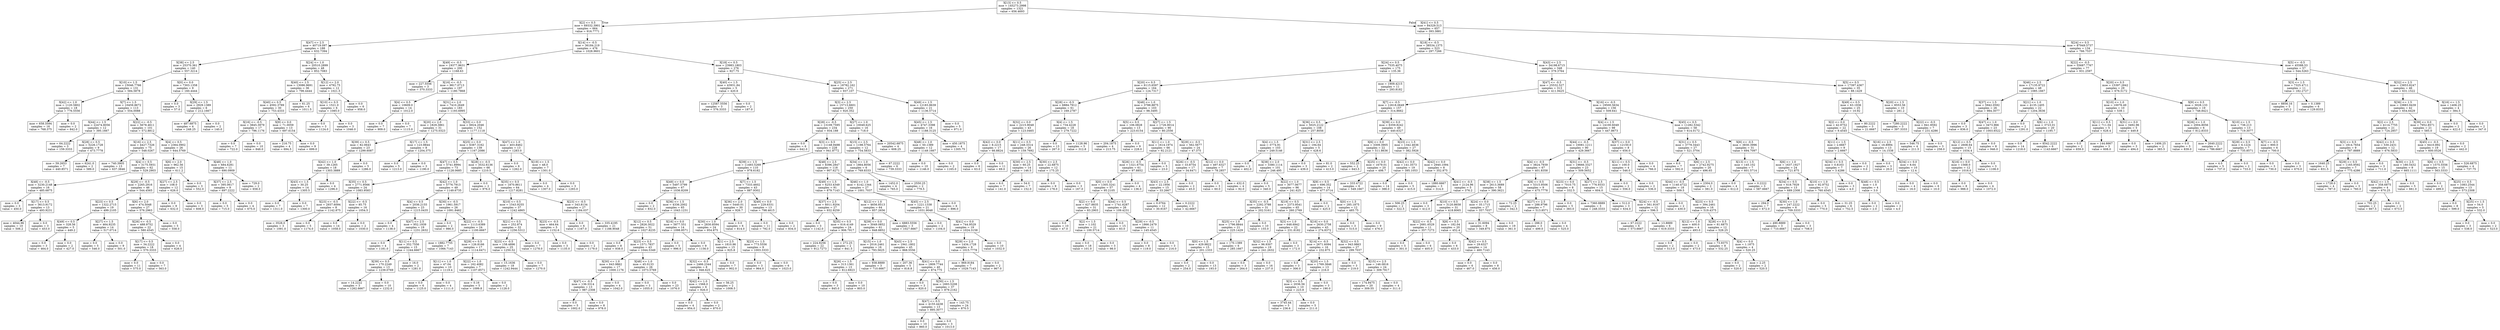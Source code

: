 digraph Tree {
node [shape=box] ;
0 [label="X[13] <= 0.5\nmse = 145273.2998\nsamples = 1321\nvalue = 656.4693"] ;
1 [label="X[2] <= 0.5\nmse = 69332.3901\nsamples = 664\nvalue = 916.7771"] ;
0 -> 1 [labeldistance=2.5, labelangle=45, headlabel="True"] ;
2 [label="X[47] <= 2.5\nmse = 40719.097\nsamples = 188\nvalue = 632.7394"] ;
1 -> 2 ;
3 [label="X[38] <= 2.5\nmse = 25370.361\nsamples = 140\nvalue = 557.3214"] ;
2 -> 3 ;
4 [label="X[10] <= 1.5\nmse = 15046.7766\nsamples = 131\nvalue = 584.5878"] ;
3 -> 4 ;
5 [label="X[42] <= 1.0\nmse = 1120.5802\nsamples = 18\nvalue = 776.5556"] ;
4 -> 5 ;
6 [label="mse = 658.3594\nsamples = 16\nvalue = 768.375"] ;
5 -> 6 ;
7 [label="mse = 0.0\nsamples = 2\nvalue = 842.0"] ;
5 -> 7 ;
8 [label="X[7] <= 1.5\nmse = 10459.8672\nsamples = 113\nvalue = 554.0088"] ;
4 -> 8 ;
9 [label="X[44] <= 1.5\nmse = 22474.8056\nsamples = 12\nvalue = 395.1667"] ;
8 -> 9 ;
10 [label="mse = 64.2222\nsamples = 3\nvalue = 159.3333"] ;
9 -> 10 ;
11 [label="X[28] <= 0.5\nmse = 5226.1728\nsamples = 9\nvalue = 473.7778"] ;
9 -> 11 ;
12 [label="mse = 59.2653\nsamples = 7\nvalue = 440.8571"] ;
11 -> 12 ;
13 [label="mse = 6241.0\nsamples = 2\nvalue = 589.0"] ;
11 -> 13 ;
14 [label="X[22] <= -0.5\nmse = 5678.4611\nsamples = 101\nvalue = 572.8812"] ;
8 -> 14 ;
15 [label="X[16] <= 2.5\nmse = 4427.7326\nsamples = 75\nvalue = 548.0267"] ;
14 -> 15 ;
16 [label="mse = 740.3905\nsamples = 13\nvalue = 637.3846"] ;
15 -> 16 ;
17 [label="X[4] <= 0.5\nmse = 3175.5931\nsamples = 62\nvalue = 529.2903"] ;
15 -> 17 ;
18 [label="X[48] <= -0.5\nmse = 3230.2148\nsamples = 16\nvalue = 485.6875"] ;
17 -> 18 ;
19 [label="mse = 0.0\nsamples = 3\nvalue = 450.0"] ;
18 -> 19 ;
20 [label="X[17] <= 0.5\nmse = 3613.9172\nsamples = 13\nvalue = 493.9231"] ;
18 -> 20 ;
21 [label="mse = 4044.96\nsamples = 10\nvalue = 506.2"] ;
20 -> 21 ;
22 [label="mse = 0.0\nsamples = 3\nvalue = 453.0"] ;
20 -> 22 ;
23 [label="X[29] <= -0.5\nmse = 2265.2916\nsamples = 46\nvalue = 544.4565"] ;
17 -> 23 ;
24 [label="X[23] <= 0.5\nmse = 1322.2715\nsamples = 19\nvalue = 499.2105"] ;
23 -> 24 ;
25 [label="X[49] <= 0.5\nmse = 328.56\nsamples = 5\nvalue = 449.2"] ;
24 -> 25 ;
26 [label="mse = 0.0\nsamples = 3\nvalue = 464.0"] ;
25 -> 26 ;
27 [label="mse = 0.0\nsamples = 2\nvalue = 427.0"] ;
25 -> 27 ;
28 [label="X[27] <= 1.5\nmse = 464.9235\nsamples = 14\nvalue = 517.0714"] ;
24 -> 28 ;
29 [label="mse = 0.0\nsamples = 5\nvalue = 546.0"] ;
28 -> 29 ;
30 [label="mse = 0.0\nsamples = 9\nvalue = 501.0"] ;
28 -> 30 ;
31 [label="X[6] <= 2.0\nmse = 474.5048\nsamples = 27\nvalue = 576.2963"] ;
23 -> 31 ;
32 [label="X[26] <= -0.5\nmse = 488.9752\nsamples = 22\nvalue = 580.4545"] ;
31 -> 32 ;
33 [label="X[17] <= 0.5\nmse = 34.2222\nsamples = 18\nvalue = 570.3333"] ;
32 -> 33 ;
34 [label="mse = 0.0\nsamples = 11\nvalue = 575.0"] ;
33 -> 34 ;
35 [label="mse = 0.0\nsamples = 7\nvalue = 563.0"] ;
33 -> 35 ;
36 [label="mse = 0.0\nsamples = 4\nvalue = 626.0"] ;
32 -> 36 ;
37 [label="mse = 0.0\nsamples = 5\nvalue = 558.0"] ;
31 -> 37 ;
38 [label="X[4] <= 0.5\nmse = 2364.0902\nsamples = 26\nvalue = 644.5769"] ;
14 -> 38 ;
39 [label="X[6] <= 2.0\nmse = 962.56\nsamples = 15\nvalue = 611.2"] ;
38 -> 39 ;
40 [label="X[27] <= 2.5\nmse = 108.0\nsamples = 12\nvalue = 626.0"] ;
39 -> 40 ;
41 [label="mse = 0.0\nsamples = 9\nvalue = 632.0"] ;
40 -> 41 ;
42 [label="mse = 0.0\nsamples = 3\nvalue = 608.0"] ;
40 -> 42 ;
43 [label="mse = 0.0\nsamples = 3\nvalue = 552.0"] ;
39 -> 43 ;
44 [label="X[48] <= 1.0\nmse = 684.6281\nsamples = 11\nvalue = 690.0909"] ;
38 -> 44 ;
45 [label="X[37] <= 2.5\nmse = 395.0617\nsamples = 9\nvalue = 697.2222"] ;
44 -> 45 ;
46 [label="mse = 0.0\nsamples = 5\nvalue = 715.0"] ;
45 -> 46 ;
47 [label="mse = 0.0\nsamples = 4\nvalue = 675.0"] ;
45 -> 47 ;
48 [label="mse = 729.0\nsamples = 2\nvalue = 658.0"] ;
44 -> 48 ;
49 [label="X[0] <= 0.0\nmse = 7303.1358\nsamples = 9\nvalue = 160.4444"] ;
3 -> 49 ;
50 [label="mse = 0.0\nsamples = 3\nvalue = 57.0"] ;
49 -> 50 ;
51 [label="X[29] <= 1.5\nmse = 2929.1389\nsamples = 6\nvalue = 212.1667"] ;
49 -> 51 ;
52 [label="mse = 487.6875\nsamples = 4\nvalue = 248.25"] ;
51 -> 52 ;
53 [label="mse = 0.0\nsamples = 2\nvalue = 140.0"] ;
51 -> 53 ;
54 [label="X[24] <= 1.0\nmse = 20510.2899\nsamples = 48\nvalue = 852.7083"] ;
2 -> 54 ;
55 [label="X[40] <= 1.5\nmse = 13086.9691\nsamples = 36\nvalue = 796.4444"] ;
54 -> 55 ;
56 [label="X[40] <= 0.5\nmse = 4592.3789\nsamples = 30\nvalue = 753.4333"] ;
55 -> 56 ;
57 [label="X[16] <= -0.5\nmse = 3845.3979\nsamples = 17\nvalue = 796.1176"] ;
56 -> 57 ;
58 [label="mse = 0.0\nsamples = 7\nvalue = 722.0"] ;
57 -> 58 ;
59 [label="mse = 0.0\nsamples = 10\nvalue = 848.0"] ;
57 -> 59 ;
60 [label="X[9] <= 0.0\nmse = 71.0059\nsamples = 13\nvalue = 697.6154"] ;
56 -> 60 ;
61 [label="mse = 216.75\nsamples = 4\nvalue = 694.5"] ;
60 -> 61 ;
62 [label="mse = 0.0\nsamples = 9\nvalue = 699.0"] ;
60 -> 62 ;
63 [label="mse = 61.25\nsamples = 6\nvalue = 1011.5"] ;
55 -> 63 ;
64 [label="X[12] <= 2.0\nmse = 4792.75\nsamples = 12\nvalue = 1021.5"] ;
54 -> 64 ;
65 [label="X[10] <= 0.5\nmse = 1521.0\nsamples = 6\nvalue = 1085.0"] ;
64 -> 65 ;
66 [label="mse = 0.0\nsamples = 3\nvalue = 1124.0"] ;
65 -> 66 ;
67 [label="mse = 0.0\nsamples = 3\nvalue = 1046.0"] ;
65 -> 67 ;
68 [label="mse = 0.0\nsamples = 6\nvalue = 958.0"] ;
64 -> 68 ;
69 [label="X[14] <= -0.5\nmse = 36184.219\nsamples = 476\nvalue = 1028.9601"] ;
1 -> 69 ;
70 [label="X[49] <= -0.5\nmse = 19377.9631\nsamples = 200\nvalue = 1168.63"] ;
69 -> 70 ;
71 [label="mse = 227.5556\nsamples = 3\nvalue = 370.3333"] ;
70 -> 71 ;
72 [label="X[16] <= -0.5\nmse = 9817.0713\nsamples = 197\nvalue = 1180.7868"] ;
70 -> 72 ;
73 [label="X[4] <= 0.5\nmse = 10609.0\nsamples = 14\nvalue = 1012.0"] ;
72 -> 73 ;
74 [label="mse = 0.0\nsamples = 7\nvalue = 909.0"] ;
73 -> 74 ;
75 [label="mse = 0.0\nsamples = 7\nvalue = 1115.0"] ;
73 -> 75 ;
76 [label="X[31] <= 2.0\nmse = 7410.2649\nsamples = 183\nvalue = 1193.6995"] ;
72 -> 76 ;
77 [label="X[20] <= 2.0\nmse = 1829.3861\nsamples = 31\nvalue = 1275.0323"] ;
76 -> 77 ;
78 [label="X[39] <= 0.5\nmse = 82.0643\nsamples = 23\nvalue = 1299.6087"] ;
77 -> 78 ;
79 [label="X[42] <= 1.0\nmse = 39.1265\nsamples = 18\nvalue = 1303.3889"] ;
78 -> 79 ;
80 [label="X[43] <= 1.5\nmse = 30.25\nsamples = 14\nvalue = 1305.5"] ;
79 -> 80 ;
81 [label="mse = 0.0\nsamples = 7\nvalue = 1311.0"] ;
80 -> 81 ;
82 [label="mse = 0.0\nsamples = 7\nvalue = 1300.0"] ;
80 -> 82 ;
83 [label="mse = 0.0\nsamples = 4\nvalue = 1296.0"] ;
79 -> 83 ;
84 [label="mse = 0.0\nsamples = 5\nvalue = 1286.0"] ;
78 -> 84 ;
85 [label="X[17] <= 1.5\nmse = 123.9844\nsamples = 8\nvalue = 1204.375"] ;
77 -> 85 ;
86 [label="mse = 0.0\nsamples = 5\nvalue = 1213.0"] ;
85 -> 86 ;
87 [label="mse = 0.0\nsamples = 3\nvalue = 1190.0"] ;
85 -> 87 ;
88 [label="X[33] <= 0.0\nmse = 6924.2046\nsamples = 152\nvalue = 1177.1118"] ;
76 -> 88 ;
89 [label="X[25] <= 0.0\nmse = 6387.3162\nsamples = 139\nvalue = 1167.2086"] ;
88 -> 89 ;
90 [label="X[47] <= 0.5\nmse = 5741.8994\nsamples = 73\nvalue = 1128.0685"] ;
89 -> 90 ;
91 [label="X[35] <= 0.5\nmse = 2771.9566\nsamples = 24\nvalue = 1083.9583"] ;
90 -> 91 ;
92 [label="X[23] <= -0.5\nmse = 2937.6094\nsamples = 8\nvalue = 1142.875"] ;
91 -> 92 ;
93 [label="mse = 3528.0\nsamples = 3\nvalue = 1091.0"] ;
92 -> 93 ;
94 [label="mse = 0.0\nsamples = 5\nvalue = 1174.0"] ;
92 -> 94 ;
95 [label="X[22] <= -0.5\nmse = 85.75\nsamples = 16\nvalue = 1054.5"] ;
91 -> 95 ;
96 [label="mse = 0.0\nsamples = 14\nvalue = 1058.0"] ;
95 -> 96 ;
97 [label="mse = 0.0\nsamples = 2\nvalue = 1030.0"] ;
95 -> 97 ;
98 [label="X[42] <= 1.0\nmse = 5776.7913\nsamples = 49\nvalue = 1149.6735"] ;
90 -> 98 ;
99 [label="X[4] <= 0.5\nmse = 2036.2155\nsamples = 23\nvalue = 1215.0435"] ;
98 -> 99 ;
100 [label="mse = 0.0\nsamples = 4\nvalue = 1138.0"] ;
99 -> 100 ;
101 [label="X[47] <= 2.5\nmse = 952.1939\nsamples = 19\nvalue = 1231.2632"] ;
99 -> 101 ;
102 [label="mse = 0.0\nsamples = 4\nvalue = 1181.0"] ;
101 -> 102 ;
103 [label="X[11] <= 0.5\nmse = 352.7556\nsamples = 15\nvalue = 1244.6667"] ;
101 -> 103 ;
104 [label="X[39] <= 0.5\nmse = 170.2249\nsamples = 13\nvalue = 1239.0769"] ;
103 -> 104 ;
105 [label="mse = 14.2222\nsamples = 3\nvalue = 1262.6667"] ;
104 -> 105 ;
106 [label="mse = 0.0\nsamples = 10\nvalue = 1232.0"] ;
104 -> 106 ;
107 [label="mse = 16.0\nsamples = 2\nvalue = 1281.0"] ;
103 -> 107 ;
108 [label="X[30] <= -0.5\nmse = 1961.5917\nsamples = 26\nvalue = 1091.8462"] ;
98 -> 108 ;
109 [label="mse = 0.0\nsamples = 2\nvalue = 986.0"] ;
108 -> 109 ;
110 [label="X[22] <= -0.5\nmse = 1113.6389\nsamples = 24\nvalue = 1100.6667"] ;
108 -> 110 ;
111 [label="mse = 1882.7755\nsamples = 7\nvalue = 1066.7143"] ;
110 -> 111 ;
112 [label="X[29] <= 0.5\nmse = 126.8166\nsamples = 17\nvalue = 1114.6471"] ;
110 -> 112 ;
113 [label="X[11] <= 1.0\nmse = 47.04\nsamples = 10\nvalue = 1119.4"] ;
112 -> 113 ;
114 [label="mse = 0.0\nsamples = 6\nvalue = 1125.0"] ;
113 -> 114 ;
115 [label="mse = 0.0\nsamples = 4\nvalue = 1111.0"] ;
113 -> 115 ;
116 [label="X[22] <= 1.0\nmse = 162.4082\nsamples = 7\nvalue = 1107.8571"] ;
112 -> 116 ;
117 [label="mse = 0.16\nsamples = 5\nvalue = 1099.8"] ;
116 -> 117 ;
118 [label="mse = 0.0\nsamples = 2\nvalue = 1128.0"] ;
116 -> 118 ;
119 [label="X[28] <= -0.5\nmse = 3532.6136\nsamples = 66\nvalue = 1210.5"] ;
89 -> 119 ;
120 [label="mse = 0.0\nsamples = 2\nvalue = 976.0"] ;
119 -> 120 ;
121 [label="X[35] <= 0.5\nmse = 1870.8611\nsamples = 64\nvalue = 1217.8281"] ;
119 -> 121 ;
122 [label="X[10] <= 0.5\nmse = 1543.9255\nsamples = 37\nvalue = 1242.4865"] ;
121 -> 122 ;
123 [label="X[21] <= 0.5\nmse = 252.874\nsamples = 32\nvalue = 1256.5312"] ;
122 -> 123 ;
124 [label="X[23] <= -0.5\nmse = 158.4896\nsamples = 25\nvalue = 1250.52"] ;
123 -> 124 ;
125 [label="mse = 15.1636\nsamples = 18\nvalue = 1242.9444"] ;
124 -> 125 ;
126 [label="mse = 0.0\nsamples = 7\nvalue = 1270.0"] ;
124 -> 126 ;
127 [label="mse = 0.0\nsamples = 7\nvalue = 1278.0"] ;
123 -> 127 ;
128 [label="X[23] <= -0.5\nmse = 464.64\nsamples = 5\nvalue = 1152.6"] ;
122 -> 128 ;
129 [label="mse = 0.0\nsamples = 3\nvalue = 1135.0"] ;
128 -> 129 ;
130 [label="mse = 0.0\nsamples = 2\nvalue = 1179.0"] ;
128 -> 130 ;
131 [label="X[23] <= -0.5\nmse = 343.8134\nsamples = 27\nvalue = 1184.037"] ;
121 -> 131 ;
132 [label="mse = 0.0\nsamples = 6\nvalue = 1167.0"] ;
131 -> 132 ;
133 [label="mse = 335.4195\nsamples = 21\nvalue = 1188.9048"] ;
131 -> 133 ;
134 [label="X[47] <= 1.0\nmse = 403.8462\nsamples = 13\nvalue = 1283.0"] ;
88 -> 134 ;
135 [label="mse = 0.0\nsamples = 6\nvalue = 1262.0"] ;
134 -> 135 ;
136 [label="X[19] <= 1.5\nmse = 48.0\nsamples = 7\nvalue = 1301.0"] ;
134 -> 136 ;
137 [label="mse = 0.0\nsamples = 4\nvalue = 1307.0"] ;
136 -> 137 ;
138 [label="mse = 0.0\nsamples = 3\nvalue = 1293.0"] ;
136 -> 138 ;
139 [label="X[18] <= 0.5\nmse = 23983.1803\nsamples = 276\nvalue = 927.75"] ;
69 -> 139 ;
140 [label="X[40] <= 1.5\nmse = 43931.84\nsamples = 5\nvalue = 420.6"] ;
139 -> 140 ;
141 [label="mse = 12587.5556\nsamples = 3\nvalue = 576.3333"] ;
140 -> 141 ;
142 [label="mse = 0.0\nsamples = 2\nvalue = 187.0"] ;
140 -> 142 ;
143 [label="X[25] <= 2.5\nmse = 18782.162\nsamples = 271\nvalue = 937.107"] ;
139 -> 143 ;
144 [label="X[3] <= 2.5\nmse = 15713.6601\nsamples = 250\nvalue = 920.352"] ;
143 -> 144 ;
145 [label="X[28] <= -0.5\nmse = 13109.7595\nsamples = 234\nvalue = 934.188"] ;
144 -> 145 ;
146 [label="mse = 0.0\nsamples = 6\nvalue = 642.0"] ;
145 -> 146 ;
147 [label="X[3] <= 0.5\nmse = 11148.9498\nsamples = 228\nvalue = 941.8772"] ;
145 -> 147 ;
148 [label="X[39] <= 1.5\nmse = 11493.5269\nsamples = 110\nvalue = 978.6182"] ;
147 -> 148 ;
149 [label="X[49] <= 0.0\nmse = 5497.5799\nsamples = 67\nvalue = 1036.8209"] ;
148 -> 149 ;
150 [label="mse = 0.0\nsamples = 2\nvalue = 832.0"] ;
149 -> 150 ;
151 [label="X[36] <= 1.5\nmse = 4336.2002\nsamples = 65\nvalue = 1043.1231"] ;
149 -> 151 ;
152 [label="X[12] <= 0.5\nmse = 2826.3022\nsamples = 51\nvalue = 1027.8235"] ;
151 -> 152 ;
153 [label="mse = 0.0\nsamples = 8\nvalue = 938.0"] ;
152 -> 153 ;
154 [label="X[23] <= 0.5\nmse = 1571.7837\nsamples = 43\nvalue = 1044.5349"] ;
152 -> 154 ;
155 [label="X[30] <= 1.0\nmse = 643.9862\nsamples = 17\nvalue = 1000.1176"] ;
154 -> 155 ;
156 [label="X[47] <= -0.5\nmse = 136.3314\nsamples = 13\nvalue = 987.2308"] ;
155 -> 156 ;
157 [label="mse = 0.0\nsamples = 5\nvalue = 1002.0"] ;
156 -> 157 ;
158 [label="mse = 0.0\nsamples = 8\nvalue = 978.0"] ;
156 -> 158 ;
159 [label="mse = 0.0\nsamples = 4\nvalue = 1042.0"] ;
155 -> 159 ;
160 [label="X[48] <= 1.0\nmse = 45.0133\nsamples = 26\nvalue = 1073.5769"] ;
154 -> 160 ;
161 [label="mse = 0.0\nsamples = 3\nvalue = 1055.0"] ;
160 -> 161 ;
162 [label="mse = 0.0\nsamples = 23\nvalue = 1076.0"] ;
160 -> 162 ;
163 [label="X[16] <= 0.0\nmse = 5877.551\nsamples = 14\nvalue = 1098.8571"] ;
151 -> 163 ;
164 [label="mse = 0.0\nsamples = 5\nvalue = 996.0"] ;
163 -> 164 ;
165 [label="mse = 0.0\nsamples = 9\nvalue = 1156.0"] ;
163 -> 165 ;
166 [label="X[7] <= 1.5\nmse = 7333.4602\nsamples = 43\nvalue = 887.9302"] ;
148 -> 166 ;
167 [label="X[36] <= 2.0\nmse = 5440.01\nsamples = 30\nvalue = 926.7"] ;
166 -> 167 ;
168 [label="X[30] <= 1.0\nmse = 2830.8594\nsamples = 24\nvalue = 954.875"] ;
167 -> 168 ;
169 [label="X[1] <= 2.5\nmse = 1810.96\nsamples = 15\nvalue = 925.8"] ;
168 -> 169 ;
170 [label="X[32] <= -0.5\nmse = 2466.2344\nsamples = 8\nvalue = 946.625"] ;
169 -> 170 ;
171 [label="X[42] <= 1.0\nmse = 1568.0\nsamples = 6\nvalue = 926.0"] ;
170 -> 171 ;
172 [label="mse = 0.0\nsamples = 4\nvalue = 954.0"] ;
171 -> 172 ;
173 [label="mse = 0.0\nsamples = 2\nvalue = 870.0"] ;
171 -> 173 ;
174 [label="mse = 56.25\nsamples = 2\nvalue = 1008.5"] ;
170 -> 174 ;
175 [label="mse = 0.0\nsamples = 7\nvalue = 902.0"] ;
169 -> 175 ;
176 [label="X[23] <= 1.5\nmse = 773.5556\nsamples = 9\nvalue = 1003.3333"] ;
168 -> 176 ;
177 [label="mse = 0.0\nsamples = 3\nvalue = 964.0"] ;
176 -> 177 ;
178 [label="mse = 0.0\nsamples = 6\nvalue = 1023.0"] ;
176 -> 178 ;
179 [label="mse = 0.0\nsamples = 6\nvalue = 814.0"] ;
167 -> 179 ;
180 [label="X[49] <= 0.0\nmse = 229.6331\nsamples = 13\nvalue = 798.4615"] ;
166 -> 180 ;
181 [label="mse = 0.0\nsamples = 11\nvalue = 792.0"] ;
180 -> 181 ;
182 [label="mse = 0.0\nsamples = 2\nvalue = 834.0"] ;
180 -> 182 ;
183 [label="X[48] <= 2.5\nmse = 8396.2847\nsamples = 118\nvalue = 907.6271"] ;
147 -> 183 ;
184 [label="X[49] <= 1.5\nmse = 6253.4349\nsamples = 91\nvalue = 879.7143"] ;
183 -> 184 ;
185 [label="X[37] <= 2.5\nmse = 6011.9204\nsamples = 27\nvalue = 932.9259"] ;
184 -> 185 ;
186 [label="mse = 0.0\nsamples = 3\nvalue = 1142.0"] ;
185 -> 186 ;
187 [label="X[35] <= 0.5\nmse = 616.4149\nsamples = 24\nvalue = 906.7917"] ;
185 -> 187 ;
188 [label="mse = 224.9256\nsamples = 22\nvalue = 912.7273"] ;
187 -> 188 ;
189 [label="mse = 272.25\nsamples = 2\nvalue = 841.5"] ;
187 -> 189 ;
190 [label="X[12] <= 1.0\nmse = 4656.8513\nsamples = 64\nvalue = 857.2656"] ;
184 -> 190 ;
191 [label="X[39] <= 0.0\nmse = 3049.0852\nsamples = 61\nvalue = 848.8852"] ;
190 -> 191 ;
192 [label="X[15] <= 1.0\nmse = 2016.2461\nsamples = 16\nvalue = 793.5625"] ;
191 -> 192 ;
193 [label="X[26] <= 1.5\nmse = 313.1361\nsamples = 13\nvalue = 812.6923"] ;
192 -> 193 ;
194 [label="mse = 0.0\nsamples = 3\nvalue = 845.0"] ;
193 -> 194 ;
195 [label="mse = 0.0\nsamples = 10\nvalue = 803.0"] ;
193 -> 195 ;
196 [label="mse = 938.8889\nsamples = 3\nvalue = 710.6667"] ;
192 -> 196 ;
197 [label="X[43] <= 2.5\nmse = 1941.1802\nsamples = 45\nvalue = 868.5556"] ;
191 -> 197 ;
198 [label="mse = 207.36\nsamples = 5\nvalue = 818.8"] ;
197 -> 198 ;
199 [label="X[41] <= 0.0\nmse = 1809.7744\nsamples = 40\nvalue = 874.775"] ;
197 -> 199 ;
200 [label="mse = 0.0\nsamples = 3\nvalue = 820.0"] ;
199 -> 200 ;
201 [label="X[30] <= 1.5\nmse = 1693.5208\nsamples = 37\nvalue = 879.2162"] ;
199 -> 201 ;
202 [label="X[47] <= 0.5\nmse = 4155.4438\nsamples = 13\nvalue = 895.3077"] ;
201 -> 202 ;
203 [label="mse = 0.0\nsamples = 10\nvalue = 860.0"] ;
202 -> 203 ;
204 [label="mse = 0.0\nsamples = 3\nvalue = 1013.0"] ;
202 -> 204 ;
205 [label="mse = 143.75\nsamples = 24\nvalue = 870.5"] ;
201 -> 205 ;
206 [label="mse = 6883.5556\nsamples = 3\nvalue = 1027.6667"] ;
190 -> 206 ;
207 [label="X[46] <= 1.0\nmse = 4142.1344\nsamples = 27\nvalue = 1001.7037"] ;
183 -> 207 ;
208 [label="X[45] <= 2.5\nmse = 1221.1338\nsamples = 21\nvalue = 1031.9048"] ;
207 -> 208 ;
209 [label="mse = 0.0\nsamples = 2\nvalue = 1104.0"] ;
208 -> 209 ;
210 [label="X[41] <= 0.0\nmse = 744.9529\nsamples = 19\nvalue = 1024.3158"] ;
208 -> 210 ;
211 [label="X[29] <= 2.0\nmse = 1434.1728\nsamples = 9\nvalue = 1015.7778"] ;
210 -> 211 ;
212 [label="mse = 969.9184\nsamples = 7\nvalue = 1029.7143"] ;
211 -> 212 ;
213 [label="mse = 0.0\nsamples = 2\nvalue = 967.0"] ;
211 -> 213 ;
214 [label="mse = 0.0\nsamples = 10\nvalue = 1032.0"] ;
210 -> 214 ;
215 [label="mse = 0.0\nsamples = 6\nvalue = 896.0"] ;
207 -> 215 ;
216 [label="X[27] <= 1.0\nmse = 10049.625\nsamples = 16\nvalue = 718.0"] ;
144 -> 216 ;
217 [label="X[15] <= 2.5\nmse = 1198.5764\nsamples = 12\nvalue = 754.5833"] ;
216 -> 217 ;
218 [label="X[34] <= 1.0\nmse = 1864.8056\nsamples = 6\nvalue = 769.8333"] ;
217 -> 218 ;
219 [label="mse = 1452.0\nsamples = 4\nvalue = 765.0"] ;
218 -> 219 ;
220 [label="mse = 2550.25\nsamples = 2\nvalue = 779.5"] ;
218 -> 220 ;
221 [label="mse = 67.2222\nsamples = 6\nvalue = 739.3333"] ;
217 -> 221 ;
222 [label="mse = 20542.6875\nsamples = 4\nvalue = 608.25"] ;
216 -> 222 ;
223 [label="X[49] <= 1.5\nmse = 12183.8639\nsamples = 21\nvalue = 1136.5714"] ;
143 -> 223 ;
224 [label="X[45] <= 1.5\nmse = 4747.3398\nsamples = 16\nvalue = 1188.3125"] ;
223 -> 224 ;
225 [label="X[48] <= 1.0\nmse = 50.1389\nsamples = 12\nvalue = 1149.1667"] ;
224 -> 225 ;
226 [label="mse = 0.0\nsamples = 10\nvalue = 1146.0"] ;
225 -> 226 ;
227 [label="mse = 0.0\nsamples = 2\nvalue = 1165.0"] ;
225 -> 227 ;
228 [label="mse = 450.1875\nsamples = 4\nvalue = 1305.75"] ;
224 -> 228 ;
229 [label="mse = 0.0\nsamples = 5\nvalue = 971.0"] ;
223 -> 229 ;
230 [label="X[41] <= 0.5\nmse = 84329.513\nsamples = 657\nvalue = 393.3881"] ;
0 -> 230 [labeldistance=2.5, labelangle=-45, headlabel="False"] ;
231 [label="X[18] <= -0.5\nmse = 38534.1375\nsamples = 523\nvalue = 297.7266"] ;
230 -> 231 ;
232 [label="X[24] <= 0.5\nmse = 7535.4075\nsamples = 175\nvalue = 135.36"] ;
231 -> 232 ;
233 [label="X[20] <= 0.5\nmse = 6115.6597\nsamples = 164\nvalue = 124.7317"] ;
232 -> 233 ;
234 [label="X[28] <= -0.5\nmse = 6884.7912\nsamples = 61\nvalue = 169.2787"] ;
233 -> 234 ;
235 [label="X[32] <= 0.0\nmse = 2215.9048\nsamples = 43\nvalue = 123.0465"] ;
234 -> 235 ;
236 [label="X[42] <= 0.0\nmse = 8.2215\nsamples = 17\nvalue = 66.8824"] ;
235 -> 236 ;
237 [label="mse = 0.0\nsamples = 6\nvalue = 63.0"] ;
236 -> 237 ;
238 [label="mse = 0.0\nsamples = 11\nvalue = 69.0"] ;
236 -> 238 ;
239 [label="X[11] <= 0.5\nmse = 248.3314\nsamples = 26\nvalue = 159.7692"] ;
235 -> 239 ;
240 [label="X[30] <= 2.5\nmse = 60.25\nsamples = 14\nvalue = 146.5"] ;
239 -> 240 ;
241 [label="mse = 6.0\nsamples = 7\nvalue = 141.0"] ;
240 -> 241 ;
242 [label="mse = 54.0\nsamples = 7\nvalue = 152.0"] ;
240 -> 242 ;
243 [label="X[30] <= 2.5\nmse = 22.6875\nsamples = 12\nvalue = 175.25"] ;
239 -> 243 ;
244 [label="mse = 0.0\nsamples = 9\nvalue = 178.0"] ;
243 -> 244 ;
245 [label="mse = 0.0\nsamples = 3\nvalue = 167.0"] ;
243 -> 245 ;
246 [label="X[4] <= 1.5\nmse = 734.4228\nsamples = 18\nvalue = 279.7222"] ;
234 -> 246 ;
247 [label="mse = 0.0\nsamples = 13\nvalue = 267.0"] ;
246 -> 247 ;
248 [label="mse = 1128.96\nsamples = 5\nvalue = 312.8"] ;
246 -> 248 ;
249 [label="X[48] <= 1.0\nmse = 3788.8875\nsamples = 103\nvalue = 98.3495"] ;
233 -> 249 ;
250 [label="X[5] <= 0.5\nmse = 106.0828\nsamples = 13\nvalue = 223.6154"] ;
249 -> 250 ;
251 [label="mse = 204.1875\nsamples = 4\nvalue = 213.75"] ;
250 -> 251 ;
252 [label="mse = 0.0\nsamples = 9\nvalue = 228.0"] ;
250 -> 252 ;
253 [label="X[27] <= 1.5\nmse = 1726.9014\nsamples = 90\nvalue = 80.2556"] ;
249 -> 253 ;
254 [label="X[11] <= 1.0\nmse = 1614.1974\nsamples = 66\nvalue = 92.2121"] ;
253 -> 254 ;
255 [label="X[26] <= -0.5\nmse = 1321.6754\nsamples = 61\nvalue = 97.8852"] ;
254 -> 255 ;
256 [label="X[0] <= 0.0\nmse = 1305.3241\nsamples = 57\nvalue = 95.2105"] ;
255 -> 256 ;
257 [label="X[2] <= 0.0\nmse = 627.8835\nsamples = 31\nvalue = 83.2903"] ;
256 -> 257 ;
258 [label="mse = 0.0\nsamples = 10\nvalue = 47.0"] ;
257 -> 258 ;
259 [label="X[2] <= 1.5\nmse = 1.102\nsamples = 21\nvalue = 100.5714"] ;
257 -> 259 ;
260 [label="mse = 0.0\nsamples = 18\nvalue = 101.0"] ;
259 -> 260 ;
261 [label="mse = 0.0\nsamples = 3\nvalue = 98.0"] ;
259 -> 261 ;
262 [label="X[44] <= 0.5\nmse = 1741.6287\nsamples = 26\nvalue = 109.4231"] ;
256 -> 262 ;
263 [label="mse = 0.0\nsamples = 15\nvalue = 83.0"] ;
262 -> 263 ;
264 [label="X[29] <= -0.5\nmse = 1866.2479\nsamples = 11\nvalue = 145.4545"] ;
262 -> 264 ;
265 [label="mse = 0.0\nsamples = 8\nvalue = 119.0"] ;
264 -> 265 ;
266 [label="mse = 0.0\nsamples = 3\nvalue = 216.0"] ;
264 -> 266 ;
267 [label="mse = 0.0\nsamples = 4\nvalue = 136.0"] ;
255 -> 267 ;
268 [label="mse = 0.0\nsamples = 5\nvalue = 23.0"] ;
254 -> 268 ;
269 [label="X[29] <= -0.5\nmse = 562.5677\nsamples = 24\nvalue = 47.375"] ;
253 -> 269 ;
270 [label="X[26] <= -0.5\nmse = 33.8754\nsamples = 17\nvalue = 34.6471"] ;
269 -> 270 ;
271 [label="X[43] <= 2.5\nmse = 22.1956\nsamples = 15\nvalue = 33.2667"] ;
270 -> 271 ;
272 [label="mse = 0.0764\nsamples = 12\nvalue = 30.9167"] ;
271 -> 272 ;
273 [label="mse = 0.2222\nsamples = 3\nvalue = 42.6667"] ;
271 -> 273 ;
274 [label="mse = 0.0\nsamples = 2\nvalue = 45.0"] ;
270 -> 274 ;
275 [label="X[12] <= 0.0\nmse = 497.6327\nsamples = 7\nvalue = 78.2857"] ;
269 -> 275 ;
276 [label="mse = 0.0\nsamples = 3\nvalue = 60.0"] ;
275 -> 276 ;
277 [label="mse = 432.0\nsamples = 4\nvalue = 92.0"] ;
275 -> 277 ;
278 [label="mse = 1909.4215\nsamples = 11\nvalue = 293.8182"] ;
232 -> 278 ;
279 [label="X[43] <= 2.5\nmse = 34198.6715\nsamples = 348\nvalue = 379.3764"] ;
231 -> 279 ;
280 [label="X[47] <= -0.5\nmse = 25532.527\nsamples = 313\nvalue = 411.9425"] ;
279 -> 280 ;
281 [label="X[7] <= -0.5\nmse = 12618.0649\nsamples = 157\nvalue = 314.8662"] ;
280 -> 281 ;
282 [label="X[36] <= 0.5\nmse = 5025.2122\nsamples = 108\nvalue = 257.8056"] ;
281 -> 282 ;
283 [label="X[4] <= 1.5\nmse = 3774.91\nsamples = 103\nvalue = 249.5146"] ;
282 -> 283 ;
284 [label="mse = 0.0\nsamples = 2\nvalue = 402.0"] ;
283 -> 284 ;
285 [label="X[38] <= 2.0\nmse = 3380.1114\nsamples = 101\nvalue = 246.495"] ;
283 -> 285 ;
286 [label="mse = 0.0\nsamples = 5\nvalue = 340.0"] ;
285 -> 286 ;
287 [label="X[22] <= 1.0\nmse = 3077.0677\nsamples = 96\nvalue = 241.625"] ;
285 -> 287 ;
288 [label="X[35] <= -0.5\nmse = 2292.3788\nsamples = 31\nvalue = 202.5161"] ;
287 -> 288 ;
289 [label="X[25] <= 1.0\nmse = 1796.8844\nsamples = 21\nvalue = 225.1429"] ;
288 -> 289 ;
290 [label="X[0] <= 1.5\nmse = 429.9822\nsamples = 15\nvalue = 201.1333"] ;
289 -> 290 ;
291 [label="mse = 0.0\nsamples = 2\nvalue = 254.0"] ;
290 -> 291 ;
292 [label="mse = 0.0\nsamples = 13\nvalue = 193.0"] ;
290 -> 292 ;
293 [label="mse = 170.1389\nsamples = 6\nvalue = 285.1667"] ;
289 -> 293 ;
294 [label="mse = 0.0\nsamples = 10\nvalue = 155.0"] ;
288 -> 294 ;
295 [label="X[19] <= 0.5\nmse = 2373.9541\nsamples = 65\nvalue = 260.2769"] ;
287 -> 295 ;
296 [label="X[3] <= 1.0\nmse = 648.6942\nsamples = 22\nvalue = 231.8182"] ;
295 -> 296 ;
297 [label="X[32] <= 1.5\nmse = 96.9307\nsamples = 19\nvalue = 241.2632"] ;
296 -> 297 ;
298 [label="mse = 0.0\nsamples = 3\nvalue = 264.0"] ;
297 -> 298 ;
299 [label="mse = 0.0\nsamples = 16\nvalue = 237.0"] ;
297 -> 299 ;
300 [label="mse = 0.0\nsamples = 3\nvalue = 172.0"] ;
296 -> 300 ;
301 [label="X[16] <= 0.0\nmse = 2630.2758\nsamples = 43\nvalue = 274.8372"] ;
295 -> 301 ;
302 [label="X[14] <= -0.5\nmse = 2671.6094\nsamples = 16\nvalue = 232.875"] ;
301 -> 302 ;
303 [label="mse = 0.0\nsamples = 3\nvalue = 306.0"] ;
302 -> 303 ;
304 [label="X[20] <= 1.5\nmse = 1769.3846\nsamples = 13\nvalue = 216.0"] ;
302 -> 304 ;
305 [label="X[3] <= 0.5\nmse = 2036.56\nsamples = 10\nvalue = 223.8"] ;
304 -> 305 ;
306 [label="mse = 3745.44\nsamples = 5\nvalue = 236.6"] ;
305 -> 306 ;
307 [label="mse = 0.0\nsamples = 5\nvalue = 211.0"] ;
305 -> 307 ;
308 [label="mse = 0.0\nsamples = 3\nvalue = 190.0"] ;
304 -> 308 ;
309 [label="X[32] <= 0.5\nmse = 943.9863\nsamples = 27\nvalue = 299.7037"] ;
301 -> 309 ;
310 [label="mse = 0.0\nsamples = 3\nvalue = 219.0"] ;
309 -> 310 ;
311 [label="X[15] <= 2.5\nmse = 146.0816\nsamples = 24\nvalue = 309.7917"] ;
309 -> 311 ;
312 [label="mse = 174.9475\nsamples = 20\nvalue = 309.55"] ;
311 -> 312 ;
313 [label="mse = 0.0\nsamples = 4\nvalue = 311.0"] ;
311 -> 313 ;
314 [label="X[31] <= 2.5\nmse = 194.64\nsamples = 5\nvalue = 428.6"] ;
282 -> 314 ;
315 [label="mse = 0.0\nsamples = 3\nvalue = 439.0"] ;
314 -> 315 ;
316 [label="mse = 81.0\nsamples = 2\nvalue = 413.0"] ;
314 -> 316 ;
317 [label="X[39] <= 0.0\nmse = 6359.8242\nsamples = 49\nvalue = 440.6327"] ;
281 -> 317 ;
318 [label="X[6] <= 0.0\nmse = 3309.3905\nsamples = 22\nvalue = 511.8636"] ;
317 -> 318 ;
319 [label="mse = 552.25\nsamples = 2\nvalue = 643.5"] ;
318 -> 319 ;
320 [label="X[25] <= 0.0\nmse = 1679.01\nsamples = 20\nvalue = 498.7"] ;
318 -> 320 ;
321 [label="X[9] <= 0.5\nmse = 696.352\nsamples = 14\nvalue = 477.0714"] ;
320 -> 321 ;
322 [label="mse = 0.0\nsamples = 2\nvalue = 425.0"] ;
321 -> 322 ;
323 [label="X[0] <= 1.5\nmse = 285.1875\nsamples = 12\nvalue = 485.75"] ;
321 -> 323 ;
324 [label="mse = 0.0\nsamples = 3\nvalue = 515.0"] ;
323 -> 324 ;
325 [label="mse = 0.0\nsamples = 9\nvalue = 476.0"] ;
323 -> 325 ;
326 [label="mse = 333.4722\nsamples = 6\nvalue = 549.1667"] ;
320 -> 326 ;
327 [label="X[23] <= 1.5\nmse = 1342.4636\nsamples = 27\nvalue = 382.5926"] ;
317 -> 327 ;
328 [label="X[42] <= 0.0\nmse = 141.3573\nsamples = 19\nvalue = 395.1053"] ;
327 -> 328 ;
329 [label="mse = 0.0\nsamples = 14\nvalue = 388.0"] ;
328 -> 329 ;
330 [label="mse = 0.0\nsamples = 5\nvalue = 415.0"] ;
328 -> 330 ;
331 [label="X[42] <= 0.0\nmse = 2940.1094\nsamples = 8\nvalue = 352.875"] ;
327 -> 331 ;
332 [label="mse = 1880.6667\nsamples = 3\nvalue = 314.0"] ;
331 -> 332 ;
333 [label="X[41] <= -0.5\nmse = 2124.96\nsamples = 5\nvalue = 376.2"] ;
331 -> 333 ;
334 [label="mse = 506.25\nsamples = 2\nvalue = 322.5"] ;
333 -> 334 ;
335 [label="mse = 0.0\nsamples = 3\nvalue = 412.0"] ;
333 -> 335 ;
336 [label="X[16] <= -0.5\nmse = 19500.5634\nsamples = 156\nvalue = 509.641"] ;
280 -> 336 ;
337 [label="X[4] <= 1.5\nmse = 14100.6049\nsamples = 98\nvalue = 447.8673"] ;
336 -> 337 ;
338 [label="X[44] <= -0.5\nmse = 10081.1211\nsamples = 90\nvalue = 429.3667"] ;
337 -> 338 ;
339 [label="X[4] <= -0.5\nmse = 3824.7939\nsamples = 67\nvalue = 401.8358"] ;
338 -> 339 ;
340 [label="X[38] <= 1.5\nmse = 2613.3689\nsamples = 58\nvalue = 390.3621"] ;
339 -> 340 ;
341 [label="X[10] <= 0.5\nmse = 3120.8658\nsamples = 31\nvalue = 418.8065"] ;
340 -> 341 ;
342 [label="X[22] <= -0.5\nmse = 2681.6529\nsamples = 11\nvalue = 357.7273"] ;
341 -> 342 ;
343 [label="mse = 0.0\nsamples = 5\nvalue = 301.0"] ;
342 -> 343 ;
344 [label="mse = 0.0\nsamples = 6\nvalue = 405.0"] ;
342 -> 344 ;
345 [label="X[8] <= 0.5\nmse = 182.04\nsamples = 20\nvalue = 452.4"] ;
341 -> 345 ;
346 [label="mse = 0.0\nsamples = 6\nvalue = 433.0"] ;
345 -> 346 ;
347 [label="X[42] <= 0.5\nmse = 29.6327\nsamples = 14\nvalue = 460.7143"] ;
345 -> 347 ;
348 [label="mse = 0.0\nsamples = 6\nvalue = 467.0"] ;
347 -> 348 ;
349 [label="mse = 0.0\nsamples = 8\nvalue = 456.0"] ;
347 -> 349 ;
350 [label="X[24] <= 0.0\nmse = 35.1715\nsamples = 27\nvalue = 357.7037"] ;
340 -> 350 ;
351 [label="mse = 31.6094\nsamples = 8\nvalue = 349.875"] ;
350 -> 351 ;
352 [label="mse = 0.0\nsamples = 19\nvalue = 361.0"] ;
350 -> 352 ;
353 [label="X[8] <= 0.5\nmse = 5315.9506\nsamples = 9\nvalue = 475.7778"] ;
339 -> 353 ;
354 [label="mse = 72.25\nsamples = 2\nvalue = 342.5"] ;
353 -> 354 ;
355 [label="X[27] <= 2.5\nmse = 288.9796\nsamples = 7\nvalue = 513.8571"] ;
353 -> 355 ;
356 [label="mse = 288.0\nsamples = 3\nvalue = 499.0"] ;
355 -> 356 ;
357 [label="mse = 0.0\nsamples = 4\nvalue = 525.0"] ;
355 -> 357 ;
358 [label="X[31] <= -0.5\nmse = 19666.3327\nsamples = 23\nvalue = 509.5652"] ;
338 -> 358 ;
359 [label="X[23] <= 0.0\nmse = 7010.75\nsamples = 8\nvalue = 332.5"] ;
358 -> 359 ;
360 [label="mse = 0.0\nsamples = 5\nvalue = 383.0"] ;
359 -> 360 ;
361 [label="mse = 7360.8889\nsamples = 3\nvalue = 248.3333"] ;
359 -> 361 ;
362 [label="X[27] <= 2.5\nmse = 776.9333\nsamples = 15\nvalue = 604.0"] ;
358 -> 362 ;
363 [label="mse = 512.0\nsamples = 3\nvalue = 634.0"] ;
362 -> 363 ;
364 [label="X[24] <= -0.5\nmse = 561.9167\nsamples = 12\nvalue = 596.5"] ;
362 -> 364 ;
365 [label="mse = 67.2222\nsamples = 6\nvalue = 573.6667"] ;
364 -> 365 ;
366 [label="mse = 13.8889\nsamples = 6\nvalue = 619.3333"] ;
364 -> 366 ;
367 [label="X[37] <= 0.0\nmse = 12150.0\nsamples = 8\nvalue = 656.0"] ;
337 -> 367 ;
368 [label="X[11] <= 0.5\nmse = 100.0\nsamples = 4\nvalue = 546.0"] ;
367 -> 368 ;
369 [label="mse = 0.0\nsamples = 2\nvalue = 556.0"] ;
368 -> 369 ;
370 [label="mse = 0.0\nsamples = 2\nvalue = 536.0"] ;
368 -> 370 ;
371 [label="mse = 0.0\nsamples = 4\nvalue = 766.0"] ;
367 -> 371 ;
372 [label="X[45] <= 0.5\nmse = 11282.5342\nsamples = 58\nvalue = 614.0172"] ;
336 -> 372 ;
373 [label="X[31] <= 0.5\nmse = 3779.3443\nsamples = 27\nvalue = 521.3704"] ;
372 -> 373 ;
374 [label="mse = 6.0\nsamples = 7\nvalue = 592.0"] ;
373 -> 374 ;
375 [label="X[6] <= 2.5\nmse = 2742.9275\nsamples = 20\nvalue = 496.65"] ;
373 -> 375 ;
376 [label="X[44] <= -0.5\nmse = 1140.4722\nsamples = 18\nvalue = 509.5"] ;
375 -> 376 ;
377 [label="mse = 0.0\nsamples = 2\nvalue = 430.0"] ;
376 -> 377 ;
378 [label="X[23] <= 0.5\nmse = 394.2461\nsamples = 16\nvalue = 519.4375"] ;
376 -> 378 ;
379 [label="X[12] <= 1.0\nmse = 400.0\nsamples = 4\nvalue = 493.0"] ;
378 -> 379 ;
380 [label="mse = 0.0\nsamples = 2\nvalue = 513.0"] ;
379 -> 380 ;
381 [label="mse = 0.0\nsamples = 2\nvalue = 473.0"] ;
379 -> 381 ;
382 [label="X[28] <= 0.5\nmse = 81.6875\nsamples = 12\nvalue = 528.25"] ;
378 -> 382 ;
383 [label="mse = 73.9375\nsamples = 8\nvalue = 532.25"] ;
382 -> 383 ;
384 [label="X[4] <= 0.0\nmse = 1.1875\nsamples = 4\nvalue = 520.25"] ;
382 -> 384 ;
385 [label="mse = 0.0\nsamples = 2\nvalue = 520.0"] ;
384 -> 385 ;
386 [label="mse = 2.25\nsamples = 2\nvalue = 520.5"] ;
384 -> 386 ;
387 [label="mse = 2304.0\nsamples = 2\nvalue = 381.0"] ;
375 -> 387 ;
388 [label="X[8] <= -0.5\nmse = 3830.3996\nsamples = 31\nvalue = 694.7097"] ;
372 -> 388 ;
389 [label="X[13] <= 1.5\nmse = 145.102\nsamples = 7\nvalue = 601.5714"] ;
388 -> 389 ;
390 [label="mse = 0.0\nsamples = 4\nvalue = 612.0"] ;
389 -> 390 ;
391 [label="mse = 0.2222\nsamples = 3\nvalue = 587.6667"] ;
389 -> 391 ;
392 [label="X[6] <= 1.0\nmse = 1637.1927\nsamples = 24\nvalue = 721.875"] ;
388 -> 392 ;
393 [label="X[34] <= 0.5\nmse = 618.7929\nsamples = 13\nvalue = 689.2308"] ;
392 -> 393 ;
394 [label="mse = 294.0\nsamples = 7\nvalue = 672.0"] ;
393 -> 394 ;
395 [label="X[30] <= 1.0\nmse = 247.2222\nsamples = 6\nvalue = 709.3333"] ;
393 -> 395 ;
396 [label="mse = 490.8889\nsamples = 3\nvalue = 710.6667"] ;
395 -> 396 ;
397 [label="mse = 0.0\nsamples = 3\nvalue = 708.0"] ;
395 -> 397 ;
398 [label="X[10] <= 1.0\nmse = 92.9752\nsamples = 11\nvalue = 760.4545"] ;
392 -> 398 ;
399 [label="mse = 0.0\nsamples = 5\nvalue = 770.0"] ;
398 -> 399 ;
400 [label="mse = 31.25\nsamples = 6\nvalue = 752.5"] ;
398 -> 400 ;
401 [label="X[5] <= 0.5\nmse = 17397.4367\nsamples = 35\nvalue = 88.1429"] ;
279 -> 401 ;
402 [label="X[49] <= 0.5\nmse = 63.1936\nsamples = 25\nvalue = 10.92"] ;
401 -> 402 ;
403 [label="X[2] <= 0.0\nmse = 42.9752\nsamples = 22\nvalue = 9.4545"] ;
402 -> 403 ;
404 [label="X[11] <= 1.5\nmse = 2.6667\nsamples = 9\nvalue = 2.6667"] ;
403 -> 404 ;
405 [label="X[34] <= 0.5\nmse = 0.8163\nsamples = 7\nvalue = 3.4286"] ;
404 -> 405 ;
406 [label="mse = 0.0\nsamples = 3\nvalue = 4.0"] ;
405 -> 406 ;
407 [label="X[48] <= 0.5\nmse = 1.0\nsamples = 4\nvalue = 3.0"] ;
405 -> 407 ;
408 [label="mse = 0.0\nsamples = 2\nvalue = 2.0"] ;
407 -> 408 ;
409 [label="mse = 0.0\nsamples = 2\nvalue = 4.0"] ;
407 -> 409 ;
410 [label="mse = 0.0\nsamples = 2\nvalue = 0.0"] ;
404 -> 410 ;
411 [label="X[16] <= 2.5\nmse = 16.8994\nsamples = 13\nvalue = 14.1538"] ;
403 -> 411 ;
412 [label="mse = 0.0\nsamples = 3\nvalue = 20.0"] ;
411 -> 412 ;
413 [label="X[34] <= 0.0\nmse = 8.64\nsamples = 10\nvalue = 12.4"] ;
411 -> 413 ;
414 [label="mse = 0.0\nsamples = 4\nvalue = 16.0"] ;
413 -> 414 ;
415 [label="mse = 0.0\nsamples = 6\nvalue = 10.0"] ;
413 -> 415 ;
416 [label="mse = 80.2222\nsamples = 3\nvalue = 21.6667"] ;
402 -> 416 ;
417 [label="X[20] <= 1.5\nmse = 8553.56\nsamples = 10\nvalue = 281.2"] ;
401 -> 417 ;
418 [label="mse = 7280.2222\nsamples = 3\nvalue = 397.3333"] ;
417 -> 418 ;
419 [label="X[22] <= -0.5\nmse = 841.9592\nsamples = 7\nvalue = 231.4286"] ;
417 -> 419 ;
420 [label="mse = 546.75\nsamples = 4\nvalue = 211.5"] ;
419 -> 420 ;
421 [label="mse = 0.0\nsamples = 3\nvalue = 258.0"] ;
419 -> 421 ;
422 [label="X[24] <= 0.5\nmse = 87949.5737\nsamples = 134\nvalue = 766.7537"] ;
230 -> 422 ;
423 [label="X[22] <= -0.5\nmse = 55687.7767\nsamples = 77\nvalue = 931.2597"] ;
422 -> 423 ;
424 [label="X[46] <= 2.5\nmse = 17135.9722\nsamples = 48\nvalue = 1085.1667"] ;
423 -> 424 ;
425 [label="X[37] <= 1.5\nmse = 5942.0592\nsamples = 26\nvalue = 984.3077"] ;
424 -> 425 ;
426 [label="mse = 0.0\nsamples = 3\nvalue = 836.0"] ;
425 -> 426 ;
427 [label="X[47] <= 1.0\nmse = 3473.966\nsamples = 23\nvalue = 1003.6522"] ;
425 -> 427 ;
428 [label="X[12] <= 0.5\nmse = 2608.64\nsamples = 15\nvalue = 1034.4"] ;
427 -> 428 ;
429 [label="X[16] <= 0.0\nmse = 1568.0\nsamples = 12\nvalue = 1016.0"] ;
428 -> 429 ;
430 [label="mse = 0.0\nsamples = 8\nvalue = 988.0"] ;
429 -> 430 ;
431 [label="mse = 0.0\nsamples = 4\nvalue = 1072.0"] ;
429 -> 431 ;
432 [label="mse = 0.0\nsamples = 3\nvalue = 1108.0"] ;
428 -> 432 ;
433 [label="mse = 0.0\nsamples = 8\nvalue = 946.0"] ;
427 -> 433 ;
434 [label="X[21] <= 1.0\nmse = 4135.1405\nsamples = 22\nvalue = 1204.3636"] ;
424 -> 434 ;
435 [label="mse = 0.0\nsamples = 2\nvalue = 1291.0"] ;
434 -> 435 ;
436 [label="X[6] <= 1.0\nmse = 3723.01\nsamples = 20\nvalue = 1195.7"] ;
434 -> 436 ;
437 [label="mse = 0.0\nsamples = 14\nvalue = 1218.0"] ;
436 -> 437 ;
438 [label="mse = 8542.2222\nsamples = 6\nvalue = 1143.6667"] ;
436 -> 438 ;
439 [label="X[20] <= 0.5\nmse = 15397.2842\nsamples = 29\nvalue = 676.5172"] ;
423 -> 439 ;
440 [label="X[10] <= 1.0\nmse = 10076.49\nsamples = 10\nvalue = 539.1"] ;
439 -> 440 ;
441 [label="X[11] <= 0.5\nmse = 711.04\nsamples = 5\nvalue = 628.4"] ;
440 -> 441 ;
442 [label="mse = 0.0\nsamples = 2\nvalue = 659.0"] ;
441 -> 442 ;
443 [label="mse = 144.6667\nsamples = 3\nvalue = 608.0"] ;
441 -> 443 ;
444 [label="X[31] <= 0.0\nmse = 3492.96\nsamples = 5\nvalue = 449.8"] ;
440 -> 444 ;
445 [label="mse = 0.0\nsamples = 3\nvalue = 494.0"] ;
444 -> 445 ;
446 [label="mse = 1406.25\nsamples = 2\nvalue = 383.5"] ;
444 -> 446 ;
447 [label="X[9] <= 0.5\nmse = 3028.133\nsamples = 19\nvalue = 748.8421"] ;
439 -> 447 ;
448 [label="X[26] <= 1.0\nmse = 2004.8056\nsamples = 6\nvalue = 812.8333"] ;
447 -> 448 ;
449 [label="mse = 0.0\nsamples = 3\nvalue = 839.0"] ;
448 -> 449 ;
450 [label="mse = 2640.2222\nsamples = 3\nvalue = 786.6667"] ;
448 -> 450 ;
451 [label="X[10] <= 1.5\nmse = 738.213\nsamples = 13\nvalue = 719.3077"] ;
447 -> 451 ;
452 [label="X[29] <= 0.5\nmse = 6.1224\nsamples = 7\nvalue = 735.8571"] ;
451 -> 452 ;
453 [label="mse = 4.0\nsamples = 5\nvalue = 737.0"] ;
452 -> 453 ;
454 [label="mse = 0.0\nsamples = 2\nvalue = 733.0"] ;
452 -> 454 ;
455 [label="X[7] <= -0.5\nmse = 900.0\nsamples = 6\nvalue = 700.0"] ;
451 -> 455 ;
456 [label="mse = 0.0\nsamples = 3\nvalue = 730.0"] ;
455 -> 456 ;
457 [label="mse = 0.0\nsamples = 3\nvalue = 670.0"] ;
455 -> 457 ;
458 [label="X[5] <= -0.5\nmse = 45588.53\nsamples = 57\nvalue = 544.5263"] ;
422 -> 458 ;
459 [label="X[3] <= 1.5\nmse = 7325.4711\nsamples = 11\nvalue = 182.2727"] ;
458 -> 459 ;
460 [label="mse = 8856.16\nsamples = 5\nvalue = 245.2"] ;
459 -> 460 ;
461 [label="mse = 0.1389\nsamples = 6\nvalue = 129.8333"] ;
459 -> 461 ;
462 [label="X[32] <= 2.5\nmse = 15853.8247\nsamples = 46\nvalue = 631.1522"] ;
458 -> 462 ;
463 [label="X[36] <= 1.5\nmse = 10883.9439\nsamples = 42\nvalue = 654.6429"] ;
462 -> 463 ;
464 [label="X[2] <= 2.5\nmse = 4114.7755\nsamples = 21\nvalue = 724.2857"] ;
463 -> 464 ;
465 [label="X[3] <= 0.5\nmse = 1814.7654\nsamples = 9\nvalue = 787.8889"] ;
464 -> 465 ;
466 [label="mse = 1640.25\nsamples = 2\nvalue = 831.5"] ;
465 -> 466 ;
467 [label="X[29] <= 0.5\nmse = 1165.9592\nsamples = 7\nvalue = 775.4286"] ;
465 -> 467 ;
468 [label="mse = 1728.0\nsamples = 4\nvalue = 787.0"] ;
467 -> 468 ;
469 [label="mse = 0.0\nsamples = 3\nvalue = 760.0"] ;
467 -> 469 ;
470 [label="X[42] <= 0.5\nmse = 530.2431\nsamples = 12\nvalue = 676.5833"] ;
464 -> 470 ;
471 [label="mse = 0.0\nsamples = 3\nvalue = 711.0"] ;
470 -> 471 ;
472 [label="X[30] <= 2.5\nmse = 180.5432\nsamples = 9\nvalue = 665.1111"] ;
470 -> 472 ;
473 [label="X[42] <= 1.5\nmse = 358.6875\nsamples = 4\nvalue = 670.25"] ;
472 -> 473 ;
474 [label="mse = 702.25\nsamples = 2\nvalue = 667.5"] ;
473 -> 474 ;
475 [label="mse = 0.0\nsamples = 2\nvalue = 673.0"] ;
473 -> 475 ;
476 [label="mse = 0.0\nsamples = 5\nvalue = 661.0"] ;
472 -> 476 ;
477 [label="X[39] <= 0.0\nmse = 7952.8571\nsamples = 21\nvalue = 585.0"] ;
463 -> 477 ;
478 [label="X[45] <= -0.5\nmse = 6410.892\nsamples = 19\nvalue = 600.0526"] ;
477 -> 478 ;
479 [label="X[6] <= 0.5\nmse = 1575.5556\nsamples = 15\nvalue = 563.3333"] ;
478 -> 479 ;
480 [label="mse = 0.0\nsamples = 2\nvalue = 499.0"] ;
479 -> 480 ;
481 [label="X[25] <= 0.5\nmse = 1083.2544\nsamples = 13\nvalue = 573.2308"] ;
479 -> 481 ;
482 [label="mse = 0.0\nsamples = 8\nvalue = 599.0"] ;
481 -> 482 ;
483 [label="X[25] <= 1.5\nmse = 54.0\nsamples = 5\nvalue = 532.0"] ;
481 -> 483 ;
484 [label="mse = 0.0\nsamples = 3\nvalue = 538.0"] ;
483 -> 484 ;
485 [label="mse = 0.0\nsamples = 2\nvalue = 523.0"] ;
483 -> 485 ;
486 [label="mse = 526.6875\nsamples = 4\nvalue = 737.75"] ;
478 -> 486 ;
487 [label="mse = 0.0\nsamples = 2\nvalue = 442.0"] ;
477 -> 487 ;
488 [label="X[16] <= 1.5\nmse = 1406.25\nsamples = 4\nvalue = 384.5"] ;
462 -> 488 ;
489 [label="mse = 0.0\nsamples = 2\nvalue = 422.0"] ;
488 -> 489 ;
490 [label="mse = 0.0\nsamples = 2\nvalue = 347.0"] ;
488 -> 490 ;
}